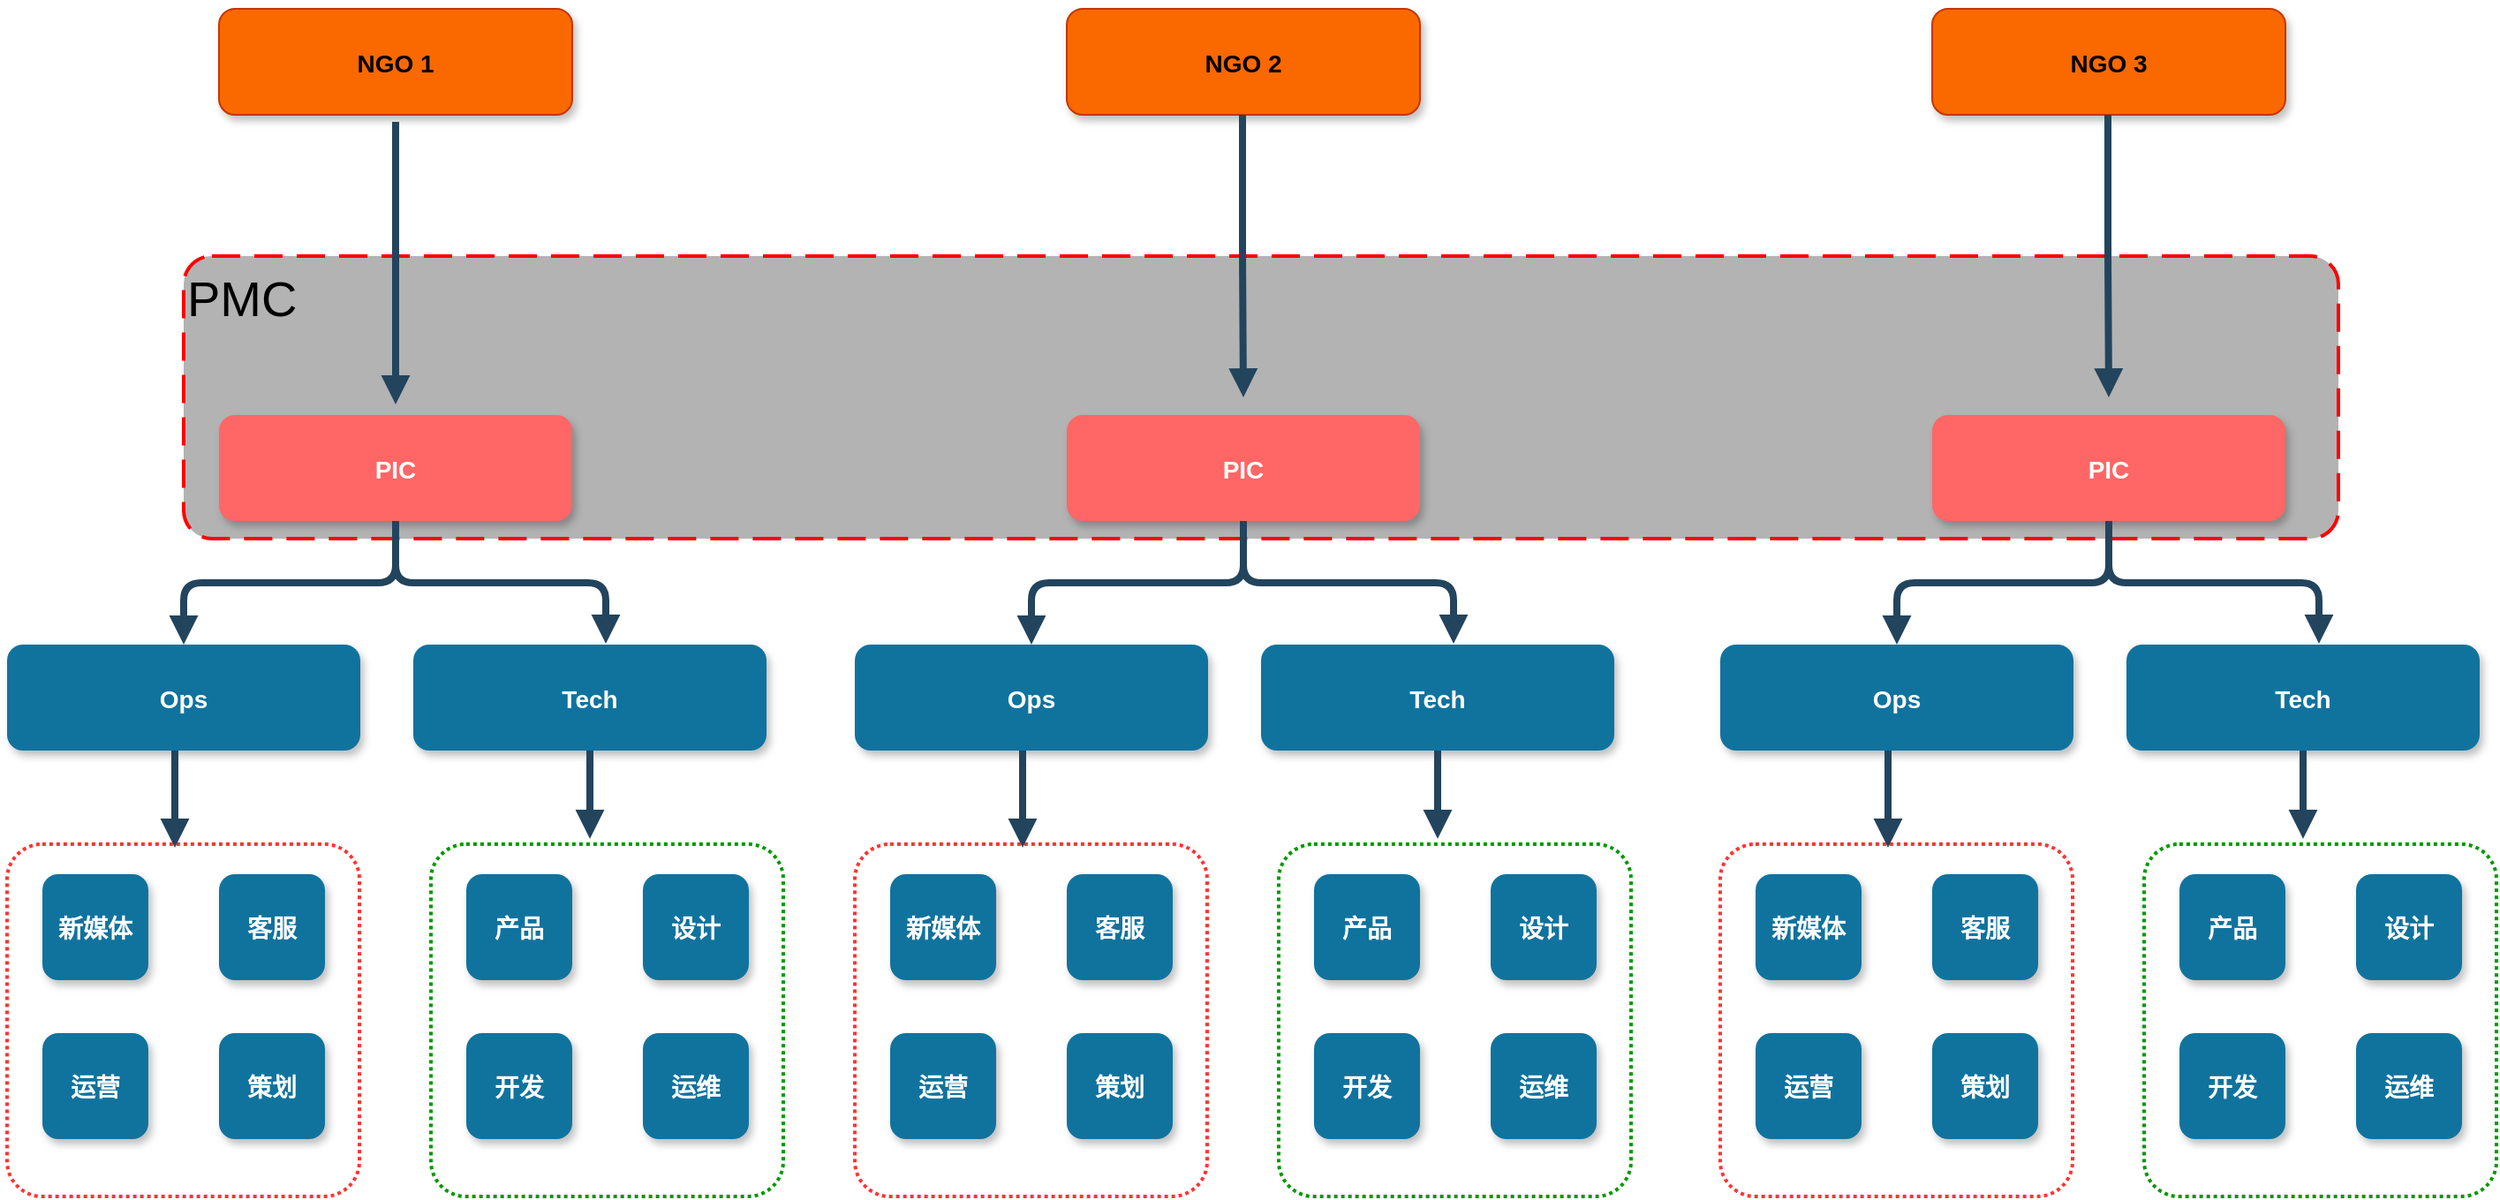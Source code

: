 <mxfile version="15.9.6" type="github">
  <diagram id="Rh7d_q-UWcMXQ324UsMB" name="Page-1">
    <mxGraphModel dx="946" dy="501" grid="1" gridSize="10" guides="1" tooltips="1" connect="1" arrows="1" fold="1" page="1" pageScale="1" pageWidth="827" pageHeight="1169" math="0" shadow="0">
      <root>
        <mxCell id="0" />
        <mxCell id="1" parent="0" />
        <mxCell id="Ym5PI7sJgfRGB3oKuW9N-112" value="PMC" style="rounded=1;arcSize=10;dashed=1;strokeColor=#ff0000;fillColor=#B3B3B3;gradientColor=none;dashPattern=8 4;strokeWidth=2;verticalAlign=top;fontSize=28;align=left;" vertex="1" parent="1">
          <mxGeometry x="260" y="510" width="1220" height="160" as="geometry" />
        </mxCell>
        <mxCell id="Ym5PI7sJgfRGB3oKuW9N-26" value="" style="rounded=1;arcSize=10;dashed=1;dashPattern=1 1;strokeWidth=2;strokeColor=#FF3333;" vertex="1" parent="1">
          <mxGeometry x="160" y="843" width="199.5" height="199.5" as="geometry" />
        </mxCell>
        <mxCell id="Ym5PI7sJgfRGB3oKuW9N-13" value="NGO 1" style="rounded=1;fillColor=#fa6800;strokeColor=#C73500;shadow=1;fontStyle=1;fontColor=#000000;fontSize=14;" vertex="1" parent="1">
          <mxGeometry x="280" y="370" width="200" height="60" as="geometry" />
        </mxCell>
        <mxCell id="Ym5PI7sJgfRGB3oKuW9N-14" value="PIC" style="rounded=1;fillColor=#FF6666;strokeColor=none;shadow=1;gradientColor=none;fontStyle=1;fontColor=#FFFFFF;fontSize=14;" vertex="1" parent="1">
          <mxGeometry x="280" y="600" width="200" height="60" as="geometry" />
        </mxCell>
        <mxCell id="Ym5PI7sJgfRGB3oKuW9N-15" value="Ops" style="rounded=1;fillColor=#10739E;strokeColor=none;shadow=1;gradientColor=none;fontStyle=1;fontColor=#FFFFFF;fontSize=14;" vertex="1" parent="1">
          <mxGeometry x="160" y="730" width="200" height="60" as="geometry" />
        </mxCell>
        <mxCell id="Ym5PI7sJgfRGB3oKuW9N-16" value="新媒体" style="rounded=1;fillColor=#10739E;strokeColor=none;shadow=1;gradientColor=none;fontStyle=1;fontColor=#FFFFFF;fontSize=14;" vertex="1" parent="1">
          <mxGeometry x="180" y="860" width="60" height="60" as="geometry" />
        </mxCell>
        <mxCell id="Ym5PI7sJgfRGB3oKuW9N-19" value="" style="edgeStyle=elbowEdgeStyle;elbow=vertical;strokeWidth=4;endArrow=block;endFill=1;fontStyle=1;strokeColor=#23445D;" edge="1" parent="1" source="Ym5PI7sJgfRGB3oKuW9N-14" target="Ym5PI7sJgfRGB3oKuW9N-15">
          <mxGeometry x="62" y="165.5" width="100" height="100" as="geometry">
            <mxPoint x="62" y="265.5" as="sourcePoint" />
            <mxPoint x="162" y="165.5" as="targetPoint" />
          </mxGeometry>
        </mxCell>
        <mxCell id="Ym5PI7sJgfRGB3oKuW9N-20" value="" style="edgeStyle=elbowEdgeStyle;elbow=vertical;strokeWidth=4;endArrow=block;endFill=1;fontStyle=1;strokeColor=#23445D;" edge="1" parent="1">
          <mxGeometry x="-45" y="200" width="100" height="100" as="geometry">
            <mxPoint x="255" y="790" as="sourcePoint" />
            <mxPoint x="255" y="845" as="targetPoint" />
            <Array as="points">
              <mxPoint x="255" y="830" />
            </Array>
          </mxGeometry>
        </mxCell>
        <mxCell id="Ym5PI7sJgfRGB3oKuW9N-21" value="Tech" style="rounded=1;fillColor=#10739E;strokeColor=none;shadow=1;gradientColor=none;fontStyle=1;fontColor=#FFFFFF;fontSize=14;" vertex="1" parent="1">
          <mxGeometry x="390" y="730" width="200" height="60" as="geometry" />
        </mxCell>
        <mxCell id="Ym5PI7sJgfRGB3oKuW9N-22" value="" style="edgeStyle=elbowEdgeStyle;elbow=vertical;strokeWidth=4;endArrow=block;endFill=1;fontStyle=1;strokeColor=#23445D;" edge="1" parent="1" source="Ym5PI7sJgfRGB3oKuW9N-21">
          <mxGeometry x="170" y="200" width="100" height="100" as="geometry">
            <mxPoint x="170" y="300" as="sourcePoint" />
            <mxPoint x="490" y="840" as="targetPoint" />
          </mxGeometry>
        </mxCell>
        <mxCell id="Ym5PI7sJgfRGB3oKuW9N-23" value="客服" style="rounded=1;fillColor=#10739E;strokeColor=none;shadow=1;gradientColor=none;fontStyle=1;fontColor=#FFFFFF;fontSize=14;" vertex="1" parent="1">
          <mxGeometry x="280" y="860" width="60" height="60" as="geometry" />
        </mxCell>
        <mxCell id="Ym5PI7sJgfRGB3oKuW9N-24" value="运营" style="rounded=1;fillColor=#10739E;strokeColor=none;shadow=1;gradientColor=none;fontStyle=1;fontColor=#FFFFFF;fontSize=14;" vertex="1" parent="1">
          <mxGeometry x="180" y="950" width="60" height="60" as="geometry" />
        </mxCell>
        <mxCell id="Ym5PI7sJgfRGB3oKuW9N-25" value="策划" style="rounded=1;fillColor=#10739E;strokeColor=none;shadow=1;gradientColor=none;fontStyle=1;fontColor=#FFFFFF;fontSize=14;" vertex="1" parent="1">
          <mxGeometry x="280" y="950" width="60" height="60" as="geometry" />
        </mxCell>
        <mxCell id="Ym5PI7sJgfRGB3oKuW9N-29" value="" style="rounded=1;arcSize=10;dashed=1;fillColor=none;gradientColor=none;dashPattern=1 1;strokeWidth=2;strokeColor=#009900;" vertex="1" parent="1">
          <mxGeometry x="400" y="843" width="199.5" height="199.5" as="geometry" />
        </mxCell>
        <mxCell id="Ym5PI7sJgfRGB3oKuW9N-30" value="产品" style="rounded=1;fillColor=#10739E;strokeColor=none;shadow=1;gradientColor=none;fontStyle=1;fontColor=#FFFFFF;fontSize=14;" vertex="1" parent="1">
          <mxGeometry x="420" y="860" width="60" height="60" as="geometry" />
        </mxCell>
        <mxCell id="Ym5PI7sJgfRGB3oKuW9N-31" value="设计" style="rounded=1;fillColor=#10739E;strokeColor=none;shadow=1;gradientColor=none;fontStyle=1;fontColor=#FFFFFF;fontSize=14;" vertex="1" parent="1">
          <mxGeometry x="520" y="860" width="60" height="60" as="geometry" />
        </mxCell>
        <mxCell id="Ym5PI7sJgfRGB3oKuW9N-32" value="开发" style="rounded=1;fillColor=#10739E;strokeColor=none;shadow=1;gradientColor=none;fontStyle=1;fontColor=#FFFFFF;fontSize=14;" vertex="1" parent="1">
          <mxGeometry x="420" y="950" width="60" height="60" as="geometry" />
        </mxCell>
        <mxCell id="Ym5PI7sJgfRGB3oKuW9N-33" value="运维" style="rounded=1;fillColor=#10739E;strokeColor=none;shadow=1;gradientColor=none;fontStyle=1;fontColor=#FFFFFF;fontSize=14;" vertex="1" parent="1">
          <mxGeometry x="520" y="950" width="60" height="60" as="geometry" />
        </mxCell>
        <mxCell id="Ym5PI7sJgfRGB3oKuW9N-37" value="" style="edgeStyle=elbowEdgeStyle;elbow=vertical;strokeWidth=4;endArrow=block;endFill=1;fontStyle=1;strokeColor=#23445D;exitX=0.5;exitY=1;exitDx=0;exitDy=0;" edge="1" parent="1" source="Ym5PI7sJgfRGB3oKuW9N-14">
          <mxGeometry x="301" y="165" width="100" height="100" as="geometry">
            <mxPoint x="390" y="685.5" as="sourcePoint" />
            <mxPoint x="499" y="729.5" as="targetPoint" />
          </mxGeometry>
        </mxCell>
        <mxCell id="Ym5PI7sJgfRGB3oKuW9N-72" value="NGO 2" style="rounded=1;fillColor=#fa6800;strokeColor=#C73500;shadow=1;fontStyle=1;fontColor=#000000;fontSize=14;" vertex="1" parent="1">
          <mxGeometry x="760" y="370" width="200" height="60" as="geometry" />
        </mxCell>
        <mxCell id="Ym5PI7sJgfRGB3oKuW9N-73" value="NGO 3" style="rounded=1;fillColor=#fa6800;strokeColor=#C73500;shadow=1;fontStyle=1;fontColor=#000000;fontSize=14;" vertex="1" parent="1">
          <mxGeometry x="1250" y="370" width="200" height="60" as="geometry" />
        </mxCell>
        <mxCell id="Ym5PI7sJgfRGB3oKuW9N-74" value="" style="rounded=1;arcSize=10;dashed=1;dashPattern=1 1;strokeWidth=2;strokeColor=#FF3333;" vertex="1" parent="1">
          <mxGeometry x="640" y="843" width="199.5" height="199.5" as="geometry" />
        </mxCell>
        <mxCell id="Ym5PI7sJgfRGB3oKuW9N-75" value="PIC" style="rounded=1;fillColor=#FF6666;strokeColor=none;shadow=1;gradientColor=none;fontStyle=1;fontColor=#FFFFFF;fontSize=14;" vertex="1" parent="1">
          <mxGeometry x="760" y="600" width="200" height="60" as="geometry" />
        </mxCell>
        <mxCell id="Ym5PI7sJgfRGB3oKuW9N-76" value="Ops" style="rounded=1;fillColor=#10739E;strokeColor=none;shadow=1;gradientColor=none;fontStyle=1;fontColor=#FFFFFF;fontSize=14;" vertex="1" parent="1">
          <mxGeometry x="640" y="730" width="200" height="60" as="geometry" />
        </mxCell>
        <mxCell id="Ym5PI7sJgfRGB3oKuW9N-77" value="新媒体" style="rounded=1;fillColor=#10739E;strokeColor=none;shadow=1;gradientColor=none;fontStyle=1;fontColor=#FFFFFF;fontSize=14;" vertex="1" parent="1">
          <mxGeometry x="660" y="860" width="60" height="60" as="geometry" />
        </mxCell>
        <mxCell id="Ym5PI7sJgfRGB3oKuW9N-78" value="" style="edgeStyle=elbowEdgeStyle;elbow=vertical;strokeWidth=4;endArrow=block;endFill=1;fontStyle=1;strokeColor=#23445D;" edge="1" parent="1" source="Ym5PI7sJgfRGB3oKuW9N-75" target="Ym5PI7sJgfRGB3oKuW9N-76">
          <mxGeometry x="542" y="165.5" width="100" height="100" as="geometry">
            <mxPoint x="542" y="265.5" as="sourcePoint" />
            <mxPoint x="642" y="165.5" as="targetPoint" />
          </mxGeometry>
        </mxCell>
        <mxCell id="Ym5PI7sJgfRGB3oKuW9N-79" value="" style="edgeStyle=elbowEdgeStyle;elbow=vertical;strokeWidth=4;endArrow=block;endFill=1;fontStyle=1;strokeColor=#23445D;" edge="1" parent="1">
          <mxGeometry x="435" y="200" width="100" height="100" as="geometry">
            <mxPoint x="735" y="790" as="sourcePoint" />
            <mxPoint x="735" y="845" as="targetPoint" />
            <Array as="points">
              <mxPoint x="735" y="830" />
            </Array>
          </mxGeometry>
        </mxCell>
        <mxCell id="Ym5PI7sJgfRGB3oKuW9N-80" value="Tech" style="rounded=1;fillColor=#10739E;strokeColor=none;shadow=1;gradientColor=none;fontStyle=1;fontColor=#FFFFFF;fontSize=14;" vertex="1" parent="1">
          <mxGeometry x="870" y="730" width="200" height="60" as="geometry" />
        </mxCell>
        <mxCell id="Ym5PI7sJgfRGB3oKuW9N-81" value="" style="edgeStyle=elbowEdgeStyle;elbow=vertical;strokeWidth=4;endArrow=block;endFill=1;fontStyle=1;strokeColor=#23445D;" edge="1" parent="1" source="Ym5PI7sJgfRGB3oKuW9N-80">
          <mxGeometry x="650" y="200" width="100" height="100" as="geometry">
            <mxPoint x="650" y="300" as="sourcePoint" />
            <mxPoint x="970" y="840" as="targetPoint" />
          </mxGeometry>
        </mxCell>
        <mxCell id="Ym5PI7sJgfRGB3oKuW9N-82" value="客服" style="rounded=1;fillColor=#10739E;strokeColor=none;shadow=1;gradientColor=none;fontStyle=1;fontColor=#FFFFFF;fontSize=14;" vertex="1" parent="1">
          <mxGeometry x="760" y="860" width="60" height="60" as="geometry" />
        </mxCell>
        <mxCell id="Ym5PI7sJgfRGB3oKuW9N-83" value="运营" style="rounded=1;fillColor=#10739E;strokeColor=none;shadow=1;gradientColor=none;fontStyle=1;fontColor=#FFFFFF;fontSize=14;" vertex="1" parent="1">
          <mxGeometry x="660" y="950" width="60" height="60" as="geometry" />
        </mxCell>
        <mxCell id="Ym5PI7sJgfRGB3oKuW9N-84" value="策划" style="rounded=1;fillColor=#10739E;strokeColor=none;shadow=1;gradientColor=none;fontStyle=1;fontColor=#FFFFFF;fontSize=14;" vertex="1" parent="1">
          <mxGeometry x="760" y="950" width="60" height="60" as="geometry" />
        </mxCell>
        <mxCell id="Ym5PI7sJgfRGB3oKuW9N-85" value="" style="rounded=1;arcSize=10;dashed=1;fillColor=none;gradientColor=none;dashPattern=1 1;strokeWidth=2;strokeColor=#009900;" vertex="1" parent="1">
          <mxGeometry x="880" y="843" width="199.5" height="199.5" as="geometry" />
        </mxCell>
        <mxCell id="Ym5PI7sJgfRGB3oKuW9N-86" value="产品" style="rounded=1;fillColor=#10739E;strokeColor=none;shadow=1;gradientColor=none;fontStyle=1;fontColor=#FFFFFF;fontSize=14;" vertex="1" parent="1">
          <mxGeometry x="900" y="860" width="60" height="60" as="geometry" />
        </mxCell>
        <mxCell id="Ym5PI7sJgfRGB3oKuW9N-87" value="设计" style="rounded=1;fillColor=#10739E;strokeColor=none;shadow=1;gradientColor=none;fontStyle=1;fontColor=#FFFFFF;fontSize=14;" vertex="1" parent="1">
          <mxGeometry x="1000" y="860" width="60" height="60" as="geometry" />
        </mxCell>
        <mxCell id="Ym5PI7sJgfRGB3oKuW9N-88" value="开发" style="rounded=1;fillColor=#10739E;strokeColor=none;shadow=1;gradientColor=none;fontStyle=1;fontColor=#FFFFFF;fontSize=14;" vertex="1" parent="1">
          <mxGeometry x="900" y="950" width="60" height="60" as="geometry" />
        </mxCell>
        <mxCell id="Ym5PI7sJgfRGB3oKuW9N-89" value="运维" style="rounded=1;fillColor=#10739E;strokeColor=none;shadow=1;gradientColor=none;fontStyle=1;fontColor=#FFFFFF;fontSize=14;" vertex="1" parent="1">
          <mxGeometry x="1000" y="950" width="60" height="60" as="geometry" />
        </mxCell>
        <mxCell id="Ym5PI7sJgfRGB3oKuW9N-90" value="" style="edgeStyle=elbowEdgeStyle;elbow=vertical;strokeWidth=4;endArrow=block;endFill=1;fontStyle=1;strokeColor=#23445D;exitX=0.5;exitY=1;exitDx=0;exitDy=0;" edge="1" parent="1" source="Ym5PI7sJgfRGB3oKuW9N-75">
          <mxGeometry x="781" y="165" width="100" height="100" as="geometry">
            <mxPoint x="870" y="685.5" as="sourcePoint" />
            <mxPoint x="979" y="729.5" as="targetPoint" />
          </mxGeometry>
        </mxCell>
        <mxCell id="Ym5PI7sJgfRGB3oKuW9N-91" value="" style="rounded=1;arcSize=10;dashed=1;dashPattern=1 1;strokeWidth=2;strokeColor=#FF3333;" vertex="1" parent="1">
          <mxGeometry x="1130" y="843" width="199.5" height="199.5" as="geometry" />
        </mxCell>
        <mxCell id="Ym5PI7sJgfRGB3oKuW9N-92" value="PIC" style="rounded=1;fillColor=#FF6666;strokeColor=none;shadow=1;gradientColor=none;fontStyle=1;fontColor=#FFFFFF;fontSize=14;" vertex="1" parent="1">
          <mxGeometry x="1250" y="600" width="200" height="60" as="geometry" />
        </mxCell>
        <mxCell id="Ym5PI7sJgfRGB3oKuW9N-93" value="Ops" style="rounded=1;fillColor=#10739E;strokeColor=none;shadow=1;gradientColor=none;fontStyle=1;fontColor=#FFFFFF;fontSize=14;" vertex="1" parent="1">
          <mxGeometry x="1130" y="730" width="200" height="60" as="geometry" />
        </mxCell>
        <mxCell id="Ym5PI7sJgfRGB3oKuW9N-94" value="新媒体" style="rounded=1;fillColor=#10739E;strokeColor=none;shadow=1;gradientColor=none;fontStyle=1;fontColor=#FFFFFF;fontSize=14;" vertex="1" parent="1">
          <mxGeometry x="1150" y="860" width="60" height="60" as="geometry" />
        </mxCell>
        <mxCell id="Ym5PI7sJgfRGB3oKuW9N-95" value="" style="edgeStyle=elbowEdgeStyle;elbow=vertical;strokeWidth=4;endArrow=block;endFill=1;fontStyle=1;strokeColor=#23445D;" edge="1" parent="1" source="Ym5PI7sJgfRGB3oKuW9N-92" target="Ym5PI7sJgfRGB3oKuW9N-93">
          <mxGeometry x="1032" y="165.5" width="100" height="100" as="geometry">
            <mxPoint x="1032" y="265.5" as="sourcePoint" />
            <mxPoint x="1132" y="165.5" as="targetPoint" />
          </mxGeometry>
        </mxCell>
        <mxCell id="Ym5PI7sJgfRGB3oKuW9N-96" value="" style="edgeStyle=elbowEdgeStyle;elbow=vertical;strokeWidth=4;endArrow=block;endFill=1;fontStyle=1;strokeColor=#23445D;" edge="1" parent="1">
          <mxGeometry x="925" y="200" width="100" height="100" as="geometry">
            <mxPoint x="1225" y="790" as="sourcePoint" />
            <mxPoint x="1225" y="845" as="targetPoint" />
            <Array as="points">
              <mxPoint x="1225" y="830" />
            </Array>
          </mxGeometry>
        </mxCell>
        <mxCell id="Ym5PI7sJgfRGB3oKuW9N-97" value="Tech" style="rounded=1;fillColor=#10739E;strokeColor=none;shadow=1;gradientColor=none;fontStyle=1;fontColor=#FFFFFF;fontSize=14;" vertex="1" parent="1">
          <mxGeometry x="1360" y="730" width="200" height="60" as="geometry" />
        </mxCell>
        <mxCell id="Ym5PI7sJgfRGB3oKuW9N-98" value="" style="edgeStyle=elbowEdgeStyle;elbow=vertical;strokeWidth=4;endArrow=block;endFill=1;fontStyle=1;strokeColor=#23445D;" edge="1" parent="1" source="Ym5PI7sJgfRGB3oKuW9N-97">
          <mxGeometry x="1140" y="200" width="100" height="100" as="geometry">
            <mxPoint x="1140" y="300" as="sourcePoint" />
            <mxPoint x="1460" y="840" as="targetPoint" />
          </mxGeometry>
        </mxCell>
        <mxCell id="Ym5PI7sJgfRGB3oKuW9N-99" value="客服" style="rounded=1;fillColor=#10739E;strokeColor=none;shadow=1;gradientColor=none;fontStyle=1;fontColor=#FFFFFF;fontSize=14;" vertex="1" parent="1">
          <mxGeometry x="1250" y="860" width="60" height="60" as="geometry" />
        </mxCell>
        <mxCell id="Ym5PI7sJgfRGB3oKuW9N-100" value="运营" style="rounded=1;fillColor=#10739E;strokeColor=none;shadow=1;gradientColor=none;fontStyle=1;fontColor=#FFFFFF;fontSize=14;" vertex="1" parent="1">
          <mxGeometry x="1150" y="950" width="60" height="60" as="geometry" />
        </mxCell>
        <mxCell id="Ym5PI7sJgfRGB3oKuW9N-101" value="策划" style="rounded=1;fillColor=#10739E;strokeColor=none;shadow=1;gradientColor=none;fontStyle=1;fontColor=#FFFFFF;fontSize=14;" vertex="1" parent="1">
          <mxGeometry x="1250" y="950" width="60" height="60" as="geometry" />
        </mxCell>
        <mxCell id="Ym5PI7sJgfRGB3oKuW9N-102" value="" style="rounded=1;arcSize=10;dashed=1;fillColor=none;gradientColor=none;dashPattern=1 1;strokeWidth=2;strokeColor=#009900;" vertex="1" parent="1">
          <mxGeometry x="1370" y="843" width="199.5" height="199.5" as="geometry" />
        </mxCell>
        <mxCell id="Ym5PI7sJgfRGB3oKuW9N-103" value="产品" style="rounded=1;fillColor=#10739E;strokeColor=none;shadow=1;gradientColor=none;fontStyle=1;fontColor=#FFFFFF;fontSize=14;" vertex="1" parent="1">
          <mxGeometry x="1390" y="860" width="60" height="60" as="geometry" />
        </mxCell>
        <mxCell id="Ym5PI7sJgfRGB3oKuW9N-104" value="设计" style="rounded=1;fillColor=#10739E;strokeColor=none;shadow=1;gradientColor=none;fontStyle=1;fontColor=#FFFFFF;fontSize=14;" vertex="1" parent="1">
          <mxGeometry x="1490" y="860" width="60" height="60" as="geometry" />
        </mxCell>
        <mxCell id="Ym5PI7sJgfRGB3oKuW9N-105" value="开发" style="rounded=1;fillColor=#10739E;strokeColor=none;shadow=1;gradientColor=none;fontStyle=1;fontColor=#FFFFFF;fontSize=14;" vertex="1" parent="1">
          <mxGeometry x="1390" y="950" width="60" height="60" as="geometry" />
        </mxCell>
        <mxCell id="Ym5PI7sJgfRGB3oKuW9N-106" value="运维" style="rounded=1;fillColor=#10739E;strokeColor=none;shadow=1;gradientColor=none;fontStyle=1;fontColor=#FFFFFF;fontSize=14;" vertex="1" parent="1">
          <mxGeometry x="1490" y="950" width="60" height="60" as="geometry" />
        </mxCell>
        <mxCell id="Ym5PI7sJgfRGB3oKuW9N-107" value="" style="edgeStyle=elbowEdgeStyle;elbow=vertical;strokeWidth=4;endArrow=block;endFill=1;fontStyle=1;strokeColor=#23445D;exitX=0.5;exitY=1;exitDx=0;exitDy=0;" edge="1" parent="1" source="Ym5PI7sJgfRGB3oKuW9N-92">
          <mxGeometry x="1271" y="165" width="100" height="100" as="geometry">
            <mxPoint x="1360" y="685.5" as="sourcePoint" />
            <mxPoint x="1469" y="729.5" as="targetPoint" />
          </mxGeometry>
        </mxCell>
        <mxCell id="Ym5PI7sJgfRGB3oKuW9N-109" value="" style="edgeStyle=elbowEdgeStyle;elbow=vertical;strokeWidth=4;endArrow=block;endFill=1;fontStyle=1;strokeColor=#23445D;" edge="1" parent="1">
          <mxGeometry x="62" y="-60.5" width="100" height="100" as="geometry">
            <mxPoint x="380" y="434" as="sourcePoint" />
            <mxPoint x="380" y="594" as="targetPoint" />
          </mxGeometry>
        </mxCell>
        <mxCell id="Ym5PI7sJgfRGB3oKuW9N-110" value="" style="edgeStyle=elbowEdgeStyle;elbow=vertical;strokeWidth=4;endArrow=block;endFill=1;fontStyle=1;strokeColor=#23445D;" edge="1" parent="1">
          <mxGeometry x="541.5" y="-84.5" width="100" height="100" as="geometry">
            <mxPoint x="859.5" y="430" as="sourcePoint" />
            <mxPoint x="860" y="590" as="targetPoint" />
          </mxGeometry>
        </mxCell>
        <mxCell id="Ym5PI7sJgfRGB3oKuW9N-111" value="" style="edgeStyle=elbowEdgeStyle;elbow=vertical;strokeWidth=4;endArrow=block;endFill=1;fontStyle=1;strokeColor=#23445D;" edge="1" parent="1">
          <mxGeometry x="1031.5" y="-84.5" width="100" height="100" as="geometry">
            <mxPoint x="1349.5" y="430" as="sourcePoint" />
            <mxPoint x="1350" y="590" as="targetPoint" />
          </mxGeometry>
        </mxCell>
      </root>
    </mxGraphModel>
  </diagram>
</mxfile>
